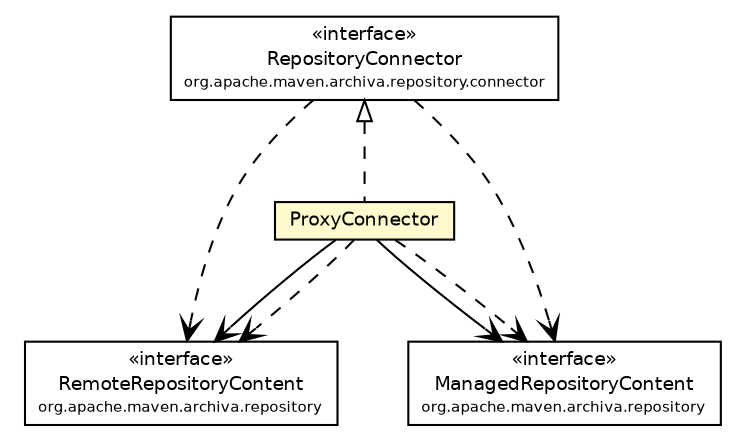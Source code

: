 #!/usr/local/bin/dot
#
# Class diagram 
# Generated by UmlGraph version 4.6 (http://www.spinellis.gr/sw/umlgraph)
#

digraph G {
	edge [fontname="Helvetica",fontsize=10,labelfontname="Helvetica",labelfontsize=10];
	node [fontname="Helvetica",fontsize=10,shape=plaintext];
	// org.apache.maven.archiva.repository.connector.RepositoryConnector
	c143199 [label=<<table border="0" cellborder="1" cellspacing="0" cellpadding="2" port="p" href="../repository/connector/RepositoryConnector.html">
		<tr><td><table border="0" cellspacing="0" cellpadding="1">
			<tr><td> &laquo;interface&raquo; </td></tr>
			<tr><td> RepositoryConnector </td></tr>
			<tr><td><font point-size="7.0"> org.apache.maven.archiva.repository.connector </font></td></tr>
		</table></td></tr>
		</table>>, fontname="Helvetica", fontcolor="black", fontsize=9.0];
	// org.apache.maven.archiva.repository.RemoteRepositoryContent
	c143216 [label=<<table border="0" cellborder="1" cellspacing="0" cellpadding="2" port="p" href="../repository/RemoteRepositoryContent.html">
		<tr><td><table border="0" cellspacing="0" cellpadding="1">
			<tr><td> &laquo;interface&raquo; </td></tr>
			<tr><td> RemoteRepositoryContent </td></tr>
			<tr><td><font point-size="7.0"> org.apache.maven.archiva.repository </font></td></tr>
		</table></td></tr>
		</table>>, fontname="Helvetica", fontcolor="black", fontsize=9.0];
	// org.apache.maven.archiva.repository.ManagedRepositoryContent
	c143217 [label=<<table border="0" cellborder="1" cellspacing="0" cellpadding="2" port="p" href="../repository/ManagedRepositoryContent.html">
		<tr><td><table border="0" cellspacing="0" cellpadding="1">
			<tr><td> &laquo;interface&raquo; </td></tr>
			<tr><td> ManagedRepositoryContent </td></tr>
			<tr><td><font point-size="7.0"> org.apache.maven.archiva.repository </font></td></tr>
		</table></td></tr>
		</table>>, fontname="Helvetica", fontcolor="black", fontsize=9.0];
	// org.apache.maven.archiva.proxy.ProxyConnector
	c143428 [label=<<table border="0" cellborder="1" cellspacing="0" cellpadding="2" port="p" bgcolor="lemonChiffon" href="./ProxyConnector.html">
		<tr><td><table border="0" cellspacing="0" cellpadding="1">
			<tr><td> ProxyConnector </td></tr>
		</table></td></tr>
		</table>>, fontname="Helvetica", fontcolor="black", fontsize=9.0];
	//org.apache.maven.archiva.proxy.ProxyConnector implements org.apache.maven.archiva.repository.connector.RepositoryConnector
	c143199:p -> c143428:p [dir=back,arrowtail=empty,style=dashed];
	// org.apache.maven.archiva.proxy.ProxyConnector NAVASSOC org.apache.maven.archiva.repository.ManagedRepositoryContent
	c143428:p -> c143217:p [taillabel="", label="", headlabel="", fontname="Helvetica", fontcolor="black", fontsize=10.0, color="black", arrowhead=open];
	// org.apache.maven.archiva.proxy.ProxyConnector NAVASSOC org.apache.maven.archiva.repository.RemoteRepositoryContent
	c143428:p -> c143216:p [taillabel="", label="", headlabel="", fontname="Helvetica", fontcolor="black", fontsize=10.0, color="black", arrowhead=open];
	// org.apache.maven.archiva.repository.connector.RepositoryConnector DEPEND org.apache.maven.archiva.repository.ManagedRepositoryContent
	c143199:p -> c143217:p [taillabel="", label="", headlabel="", fontname="Helvetica", fontcolor="black", fontsize=10.0, color="black", arrowhead=open, style=dashed];
	// org.apache.maven.archiva.repository.connector.RepositoryConnector DEPEND org.apache.maven.archiva.repository.RemoteRepositoryContent
	c143199:p -> c143216:p [taillabel="", label="", headlabel="", fontname="Helvetica", fontcolor="black", fontsize=10.0, color="black", arrowhead=open, style=dashed];
	// org.apache.maven.archiva.proxy.ProxyConnector DEPEND org.apache.maven.archiva.repository.ManagedRepositoryContent
	c143428:p -> c143217:p [taillabel="", label="", headlabel="", fontname="Helvetica", fontcolor="black", fontsize=10.0, color="black", arrowhead=open, style=dashed];
	// org.apache.maven.archiva.proxy.ProxyConnector DEPEND org.apache.maven.archiva.repository.RemoteRepositoryContent
	c143428:p -> c143216:p [taillabel="", label="", headlabel="", fontname="Helvetica", fontcolor="black", fontsize=10.0, color="black", arrowhead=open, style=dashed];
}

